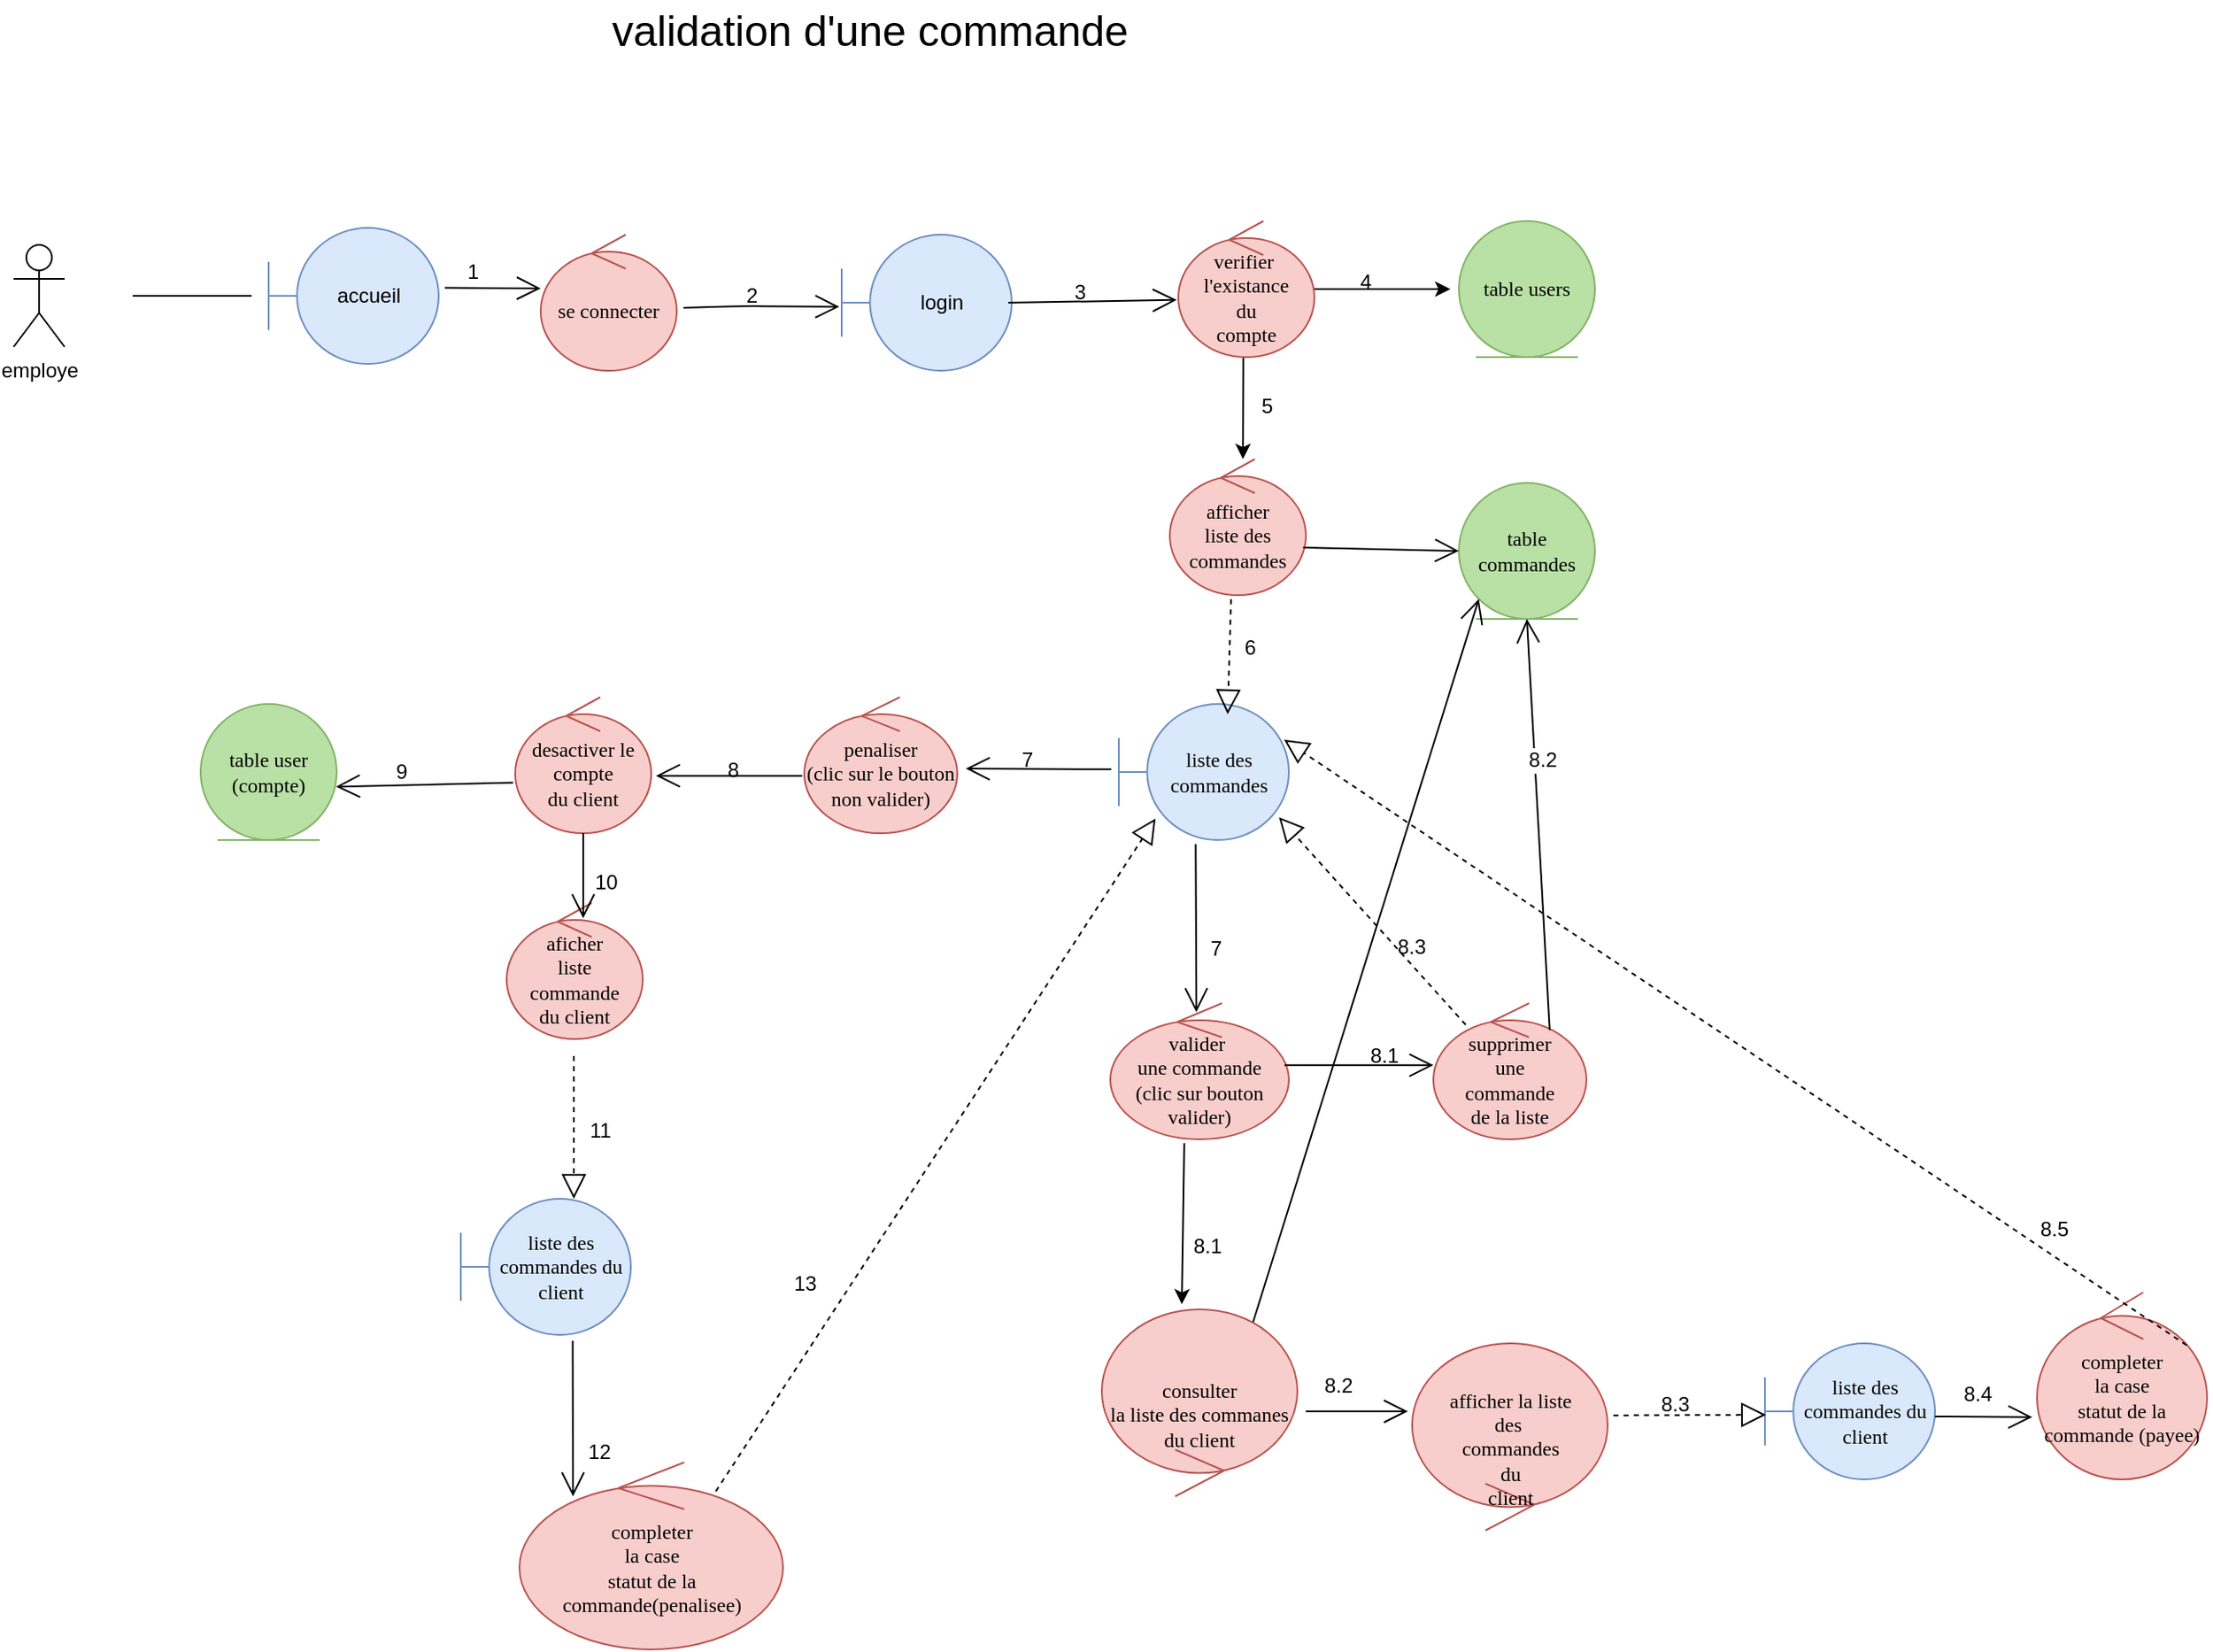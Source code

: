 <mxfile version="12.2.0" type="device" pages="1"><diagram id="rj0JYx3xCOyGP95SYzzA" name="Page-1"><mxGraphModel dx="1874" dy="3785" grid="1" gridSize="10" guides="1" tooltips="1" connect="1" arrows="1" fold="1" page="1" pageScale="1" pageWidth="850" pageHeight="1100" math="0" shadow="0"><root><mxCell id="0"/><mxCell id="1" parent="0"/><mxCell id="bEZ-WBPKMRbsuy6cNPzA-1" value="employe&lt;br&gt;" style="shape=umlActor;verticalLabelPosition=bottom;labelBackgroundColor=#ffffff;verticalAlign=top;html=1;outlineConnect=0;" vertex="1" parent="1"><mxGeometry x="-720" y="-3126" width="30" height="60" as="geometry"/></mxCell><mxCell id="bEZ-WBPKMRbsuy6cNPzA-2" value="accueil" style="shape=umlBoundary;whiteSpace=wrap;html=1;fillColor=#dae8fc;strokeColor=#6c8ebf;" vertex="1" parent="1"><mxGeometry x="-570" y="-3136" width="100" height="80" as="geometry"/></mxCell><mxCell id="bEZ-WBPKMRbsuy6cNPzA-3" value="" style="line;strokeWidth=1;fillColor=none;align=left;verticalAlign=middle;spacingTop=-1;spacingLeft=3;spacingRight=3;rotatable=0;labelPosition=right;points=[];portConstraint=eastwest;fontFamily=Verdana;" vertex="1" parent="1"><mxGeometry x="-650" y="-3100" width="70" height="8" as="geometry"/></mxCell><mxCell id="bEZ-WBPKMRbsuy6cNPzA-4" value="afficher&lt;br&gt;liste des commandes&lt;br&gt;" style="ellipse;shape=umlControl;whiteSpace=wrap;html=1;fontFamily=Verdana;fillColor=#f8cecc;strokeColor=#b85450;" vertex="1" parent="1"><mxGeometry x="-40" y="-3000" width="80" height="80" as="geometry"/></mxCell><mxCell id="bEZ-WBPKMRbsuy6cNPzA-6" value="table commandes" style="ellipse;shape=umlEntity;whiteSpace=wrap;html=1;fontFamily=Verdana;fillColor=#B9E0A5;strokeColor=#82b366;" vertex="1" parent="1"><mxGeometry x="130" y="-2986" width="80" height="80" as="geometry"/></mxCell><mxCell id="bEZ-WBPKMRbsuy6cNPzA-7" value="" style="endArrow=classic;html=1;exitX=0.478;exitY=1;exitDx=0;exitDy=0;exitPerimeter=0;" edge="1" parent="1" source="bEZ-WBPKMRbsuy6cNPzA-99"><mxGeometry width="50" height="50" relative="1" as="geometry"><mxPoint x="-78.5" y="-3016" as="sourcePoint"/><mxPoint x="3" y="-3000" as="targetPoint"/></mxGeometry></mxCell><mxCell id="bEZ-WBPKMRbsuy6cNPzA-8" value="liste des commandes&lt;br&gt;" style="shape=umlBoundary;whiteSpace=wrap;html=1;fontFamily=Verdana;fillColor=#dae8fc;strokeColor=#6c8ebf;" vertex="1" parent="1"><mxGeometry x="-70" y="-2856" width="100" height="80" as="geometry"/></mxCell><mxCell id="bEZ-WBPKMRbsuy6cNPzA-10" value="valider&amp;nbsp;&lt;br&gt;une commande&lt;br&gt;(clic sur bouton&lt;br&gt;valider)" style="ellipse;shape=umlControl;whiteSpace=wrap;html=1;fontFamily=Verdana;fillColor=#f8cecc;strokeColor=#b85450;" vertex="1" parent="1"><mxGeometry x="-75" y="-2680" width="105" height="80" as="geometry"/></mxCell><mxCell id="bEZ-WBPKMRbsuy6cNPzA-11" value="supprimer&lt;br&gt;une&lt;br&gt;commande&lt;br&gt;de la liste" style="ellipse;shape=umlControl;whiteSpace=wrap;html=1;fontFamily=Verdana;fillColor=#f8cecc;strokeColor=#b85450;" vertex="1" parent="1"><mxGeometry x="115" y="-2680" width="90" height="80" as="geometry"/></mxCell><mxCell id="bEZ-WBPKMRbsuy6cNPzA-12" value="" style="endArrow=block;dashed=1;endFill=0;endSize=12;html=1;exitX=0.211;exitY=0.158;exitDx=0;exitDy=0;exitPerimeter=0;entryX=0.942;entryY=0.833;entryDx=0;entryDy=0;entryPerimeter=0;" edge="1" parent="1" source="bEZ-WBPKMRbsuy6cNPzA-11" target="bEZ-WBPKMRbsuy6cNPzA-8"><mxGeometry width="160" relative="1" as="geometry"><mxPoint x="-80" y="-2806" as="sourcePoint"/><mxPoint x="80" y="-2806" as="targetPoint"/></mxGeometry></mxCell><mxCell id="bEZ-WBPKMRbsuy6cNPzA-14" value="" style="endArrow=open;endFill=1;endSize=12;html=1;entryX=0.482;entryY=0.065;entryDx=0;entryDy=0;entryPerimeter=0;exitX=0.452;exitY=1.03;exitDx=0;exitDy=0;exitPerimeter=0;" edge="1" parent="1" target="bEZ-WBPKMRbsuy6cNPzA-10" source="bEZ-WBPKMRbsuy6cNPzA-8"><mxGeometry width="160" relative="1" as="geometry"><mxPoint x="-194" y="-2754" as="sourcePoint"/><mxPoint x="-450" y="-2676" as="targetPoint"/></mxGeometry></mxCell><mxCell id="bEZ-WBPKMRbsuy6cNPzA-15" value="" style="endArrow=open;endFill=1;endSize=12;html=1;entryX=0;entryY=0.455;entryDx=0;entryDy=0;entryPerimeter=0;exitX=0.976;exitY=0.455;exitDx=0;exitDy=0;exitPerimeter=0;" edge="1" parent="1" source="bEZ-WBPKMRbsuy6cNPzA-10" target="bEZ-WBPKMRbsuy6cNPzA-11"><mxGeometry width="160" relative="1" as="geometry"><mxPoint x="10" y="-2650" as="sourcePoint"/><mxPoint x="-43" y="-2656" as="targetPoint"/></mxGeometry></mxCell><mxCell id="bEZ-WBPKMRbsuy6cNPzA-16" value="consulter&lt;br&gt;la liste des commanes du client" style="ellipse;shape=umlControl;whiteSpace=wrap;html=1;fontFamily=Verdana;fillColor=#f8cecc;strokeColor=#b85450;direction=west;" vertex="1" parent="1"><mxGeometry x="-80" y="-2500" width="115" height="110" as="geometry"/></mxCell><mxCell id="bEZ-WBPKMRbsuy6cNPzA-19" value="" style="endArrow=classic;html=1;exitX=0.414;exitY=1.028;exitDx=0;exitDy=0;exitPerimeter=0;entryX=0.591;entryY=1.027;entryDx=0;entryDy=0;entryPerimeter=0;" edge="1" parent="1" source="bEZ-WBPKMRbsuy6cNPzA-10" target="bEZ-WBPKMRbsuy6cNPzA-16"><mxGeometry width="50" height="50" relative="1" as="geometry"><mxPoint x="-390" y="-2576" as="sourcePoint"/><mxPoint x="-540" y="-2516" as="targetPoint"/></mxGeometry></mxCell><mxCell id="bEZ-WBPKMRbsuy6cNPzA-50" value="liste des commandes du client" style="shape=umlBoundary;whiteSpace=wrap;html=1;fontFamily=Verdana;fillColor=#dae8fc;strokeColor=#6c8ebf;" vertex="1" parent="1"><mxGeometry x="310" y="-2480" width="100" height="80" as="geometry"/></mxCell><mxCell id="bEZ-WBPKMRbsuy6cNPzA-51" value="completer&lt;br&gt;la case&lt;br&gt;statut de la commande (payee)" style="ellipse;shape=umlControl;whiteSpace=wrap;html=1;fontFamily=Verdana;fillColor=#f8cecc;strokeColor=#b85450;" vertex="1" parent="1"><mxGeometry x="470" y="-2510" width="100" height="110" as="geometry"/></mxCell><mxCell id="bEZ-WBPKMRbsuy6cNPzA-58" value="" style="endArrow=block;dashed=1;endFill=0;endSize=12;html=1;entryX=0.972;entryY=0.262;entryDx=0;entryDy=0;entryPerimeter=0;exitX=0.88;exitY=0.283;exitDx=0;exitDy=0;exitPerimeter=0;" edge="1" parent="1" source="bEZ-WBPKMRbsuy6cNPzA-51" target="bEZ-WBPKMRbsuy6cNPzA-8"><mxGeometry width="160" relative="1" as="geometry"><mxPoint x="180" y="-2581" as="sourcePoint"/><mxPoint x="-430" y="-2516" as="targetPoint"/></mxGeometry></mxCell><mxCell id="bEZ-WBPKMRbsuy6cNPzA-61" value="" style="endArrow=open;endFill=1;endSize=12;html=1;entryX=-0.028;entryY=0.667;entryDx=0;entryDy=0;entryPerimeter=0;" edge="1" parent="1" target="bEZ-WBPKMRbsuy6cNPzA-51"><mxGeometry width="160" relative="1" as="geometry"><mxPoint x="410" y="-2437" as="sourcePoint"/><mxPoint x="336" y="-2429" as="targetPoint"/></mxGeometry></mxCell><mxCell id="bEZ-WBPKMRbsuy6cNPzA-64" value="" style="endArrow=open;endFill=1;endSize=12;html=1;exitX=0.226;exitY=0.933;exitDx=0;exitDy=0;exitPerimeter=0;entryX=0;entryY=1;entryDx=0;entryDy=0;" edge="1" parent="1" source="bEZ-WBPKMRbsuy6cNPzA-16" target="bEZ-WBPKMRbsuy6cNPzA-6"><mxGeometry width="160" relative="1" as="geometry"><mxPoint x="-590" y="-2516" as="sourcePoint"/><mxPoint x="-430" y="-2516" as="targetPoint"/></mxGeometry></mxCell><mxCell id="bEZ-WBPKMRbsuy6cNPzA-69" value="&lt;font style=&quot;font-size: 25px&quot;&gt;validation d'une commande&lt;/font&gt;" style="text;html=1;resizable=0;points=[];autosize=1;align=left;verticalAlign=top;spacingTop=-4;" vertex="1" parent="1"><mxGeometry x="-370" y="-3270" width="320" height="20" as="geometry"/></mxCell><mxCell id="bEZ-WBPKMRbsuy6cNPzA-72" value="penaliser&lt;br&gt;(clic sur le bouton non valider)" style="ellipse;shape=umlControl;whiteSpace=wrap;html=1;fontFamily=Verdana;fillColor=#f8cecc;strokeColor=#b85450;" vertex="1" parent="1"><mxGeometry x="-255" y="-2860" width="90" height="80" as="geometry"/></mxCell><mxCell id="bEZ-WBPKMRbsuy6cNPzA-73" value="" style="endArrow=open;endFill=1;endSize=12;html=1;exitX=0.76;exitY=0.197;exitDx=0;exitDy=0;exitPerimeter=0;entryX=0.5;entryY=1;entryDx=0;entryDy=0;" edge="1" parent="1" source="bEZ-WBPKMRbsuy6cNPzA-11" target="bEZ-WBPKMRbsuy6cNPzA-6"><mxGeometry width="160" relative="1" as="geometry"><mxPoint x="-590" y="-2516" as="sourcePoint"/><mxPoint x="-430" y="-2516" as="targetPoint"/></mxGeometry></mxCell><mxCell id="bEZ-WBPKMRbsuy6cNPzA-118" value="8.2" style="text;html=1;resizable=0;points=[];align=center;verticalAlign=middle;labelBackgroundColor=#ffffff;" vertex="1" connectable="0" parent="bEZ-WBPKMRbsuy6cNPzA-73"><mxGeometry x="0.313" y="-4" relative="1" as="geometry"><mxPoint as="offset"/></mxGeometry></mxCell><mxCell id="bEZ-WBPKMRbsuy6cNPzA-74" value="table user&lt;br&gt;(compte)" style="ellipse;shape=umlEntity;whiteSpace=wrap;html=1;fontFamily=Verdana;fillColor=#B9E0A5;strokeColor=#82b366;" vertex="1" parent="1"><mxGeometry x="-610" y="-2856" width="80" height="80" as="geometry"/></mxCell><mxCell id="bEZ-WBPKMRbsuy6cNPzA-78" value="desactiver le compte&lt;br&gt;du client" style="ellipse;shape=umlControl;whiteSpace=wrap;html=1;fontFamily=Verdana;fillColor=#f8cecc;strokeColor=#b85450;" vertex="1" parent="1"><mxGeometry x="-425" y="-2860" width="80" height="80" as="geometry"/></mxCell><mxCell id="bEZ-WBPKMRbsuy6cNPzA-79" value="" style="endArrow=open;endFill=1;endSize=12;html=1;exitX=-0.013;exitY=0.578;exitDx=0;exitDy=0;exitPerimeter=0;entryX=1.035;entryY=0.578;entryDx=0;entryDy=0;entryPerimeter=0;" edge="1" parent="1" source="bEZ-WBPKMRbsuy6cNPzA-72" target="bEZ-WBPKMRbsuy6cNPzA-78"><mxGeometry width="160" relative="1" as="geometry"><mxPoint x="-690" y="-2516" as="sourcePoint"/><mxPoint x="-530" y="-2516" as="targetPoint"/></mxGeometry></mxCell><mxCell id="bEZ-WBPKMRbsuy6cNPzA-80" value="" style="endArrow=open;endFill=1;endSize=12;html=1;exitX=-0.015;exitY=0.628;exitDx=0;exitDy=0;exitPerimeter=0;entryX=0.995;entryY=0.608;entryDx=0;entryDy=0;entryPerimeter=0;" edge="1" parent="1" source="bEZ-WBPKMRbsuy6cNPzA-78" target="bEZ-WBPKMRbsuy6cNPzA-74"><mxGeometry width="160" relative="1" as="geometry"><mxPoint x="-710" y="-2516" as="sourcePoint"/><mxPoint x="-550" y="-2516" as="targetPoint"/></mxGeometry></mxCell><mxCell id="bEZ-WBPKMRbsuy6cNPzA-81" value="liste des commandes du client" style="shape=umlBoundary;whiteSpace=wrap;html=1;fontFamily=Verdana;fillColor=#dae8fc;strokeColor=#6c8ebf;" vertex="1" parent="1"><mxGeometry x="-457" y="-2565" width="100" height="80" as="geometry"/></mxCell><mxCell id="bEZ-WBPKMRbsuy6cNPzA-83" value="completer&lt;br&gt;la case&lt;br&gt;statut de la commande(penalisee)" style="ellipse;shape=umlControl;whiteSpace=wrap;html=1;fontFamily=Verdana;fillColor=#f8cecc;strokeColor=#b85450;" vertex="1" parent="1"><mxGeometry x="-422.5" y="-2410" width="155" height="110" as="geometry"/></mxCell><mxCell id="bEZ-WBPKMRbsuy6cNPzA-86" value="" style="endArrow=block;dashed=1;endFill=0;endSize=12;html=1;entryX=0.216;entryY=0.842;entryDx=0;entryDy=0;entryPerimeter=0;exitX=0.745;exitY=0.155;exitDx=0;exitDy=0;exitPerimeter=0;" edge="1" parent="1" source="bEZ-WBPKMRbsuy6cNPzA-83" target="bEZ-WBPKMRbsuy6cNPzA-8"><mxGeometry width="160" relative="1" as="geometry"><mxPoint x="-710" y="-2486" as="sourcePoint"/><mxPoint x="-550" y="-2486" as="targetPoint"/></mxGeometry></mxCell><mxCell id="bEZ-WBPKMRbsuy6cNPzA-88" value="se connecter" style="ellipse;shape=umlControl;whiteSpace=wrap;html=1;fontFamily=Verdana;fillColor=#f8cecc;strokeColor=#b85450;" vertex="1" parent="1"><mxGeometry x="-410" y="-3132" width="80" height="80" as="geometry"/></mxCell><mxCell id="bEZ-WBPKMRbsuy6cNPzA-89" value="" style="endArrow=open;endFill=1;endSize=12;html=1;exitX=1.036;exitY=0.44;exitDx=0;exitDy=0;exitPerimeter=0;entryX=0;entryY=0.395;entryDx=0;entryDy=0;entryPerimeter=0;" edge="1" parent="1" source="bEZ-WBPKMRbsuy6cNPzA-2" target="bEZ-WBPKMRbsuy6cNPzA-88"><mxGeometry width="160" relative="1" as="geometry"><mxPoint x="-460" y="-3014" as="sourcePoint"/><mxPoint x="-375" y="-3041" as="targetPoint"/></mxGeometry></mxCell><mxCell id="bEZ-WBPKMRbsuy6cNPzA-95" value="login" style="shape=umlBoundary;whiteSpace=wrap;html=1;fillColor=#dae8fc;strokeColor=#6c8ebf;" vertex="1" parent="1"><mxGeometry x="-233" y="-3132" width="100" height="80" as="geometry"/></mxCell><mxCell id="bEZ-WBPKMRbsuy6cNPzA-96" value="" style="endArrow=open;endFill=1;endSize=12;html=1;entryX=-0.014;entryY=0.53;entryDx=0;entryDy=0;entryPerimeter=0;" edge="1" parent="1" target="bEZ-WBPKMRbsuy6cNPzA-95"><mxGeometry width="160" relative="1" as="geometry"><mxPoint x="-326" y="-3089" as="sourcePoint"/><mxPoint x="-240" y="-3089.2" as="targetPoint"/><Array as="points"><mxPoint x="-290" y="-3090"/></Array></mxGeometry></mxCell><mxCell id="bEZ-WBPKMRbsuy6cNPzA-103" value="" style="edgeStyle=orthogonalEdgeStyle;rounded=0;orthogonalLoop=1;jettySize=auto;html=1;" edge="1" parent="1" source="bEZ-WBPKMRbsuy6cNPzA-99"><mxGeometry relative="1" as="geometry"><mxPoint x="125" y="-3100" as="targetPoint"/></mxGeometry></mxCell><mxCell id="bEZ-WBPKMRbsuy6cNPzA-99" value="verifier&amp;nbsp;&lt;br&gt;l'existance&lt;br&gt;du&lt;br&gt;compte" style="ellipse;shape=umlControl;whiteSpace=wrap;html=1;fontFamily=Verdana;fillColor=#f8cecc;strokeColor=#b85450;" vertex="1" parent="1"><mxGeometry x="-35" y="-3140" width="80" height="80" as="geometry"/></mxCell><mxCell id="bEZ-WBPKMRbsuy6cNPzA-100" value="table users" style="ellipse;shape=umlEntity;whiteSpace=wrap;html=1;fontFamily=Verdana;fillColor=#B9E0A5;strokeColor=#82b366;" vertex="1" parent="1"><mxGeometry x="130" y="-3140" width="80" height="80" as="geometry"/></mxCell><mxCell id="bEZ-WBPKMRbsuy6cNPzA-101" value="" style="endArrow=open;endFill=1;endSize=12;html=1;entryX=-0.012;entryY=0.58;entryDx=0;entryDy=0;entryPerimeter=0;" edge="1" parent="1" target="bEZ-WBPKMRbsuy6cNPzA-99"><mxGeometry width="160" relative="1" as="geometry"><mxPoint x="-135" y="-3092" as="sourcePoint"/><mxPoint x="-40" y="-3096" as="targetPoint"/></mxGeometry></mxCell><mxCell id="bEZ-WBPKMRbsuy6cNPzA-106" value="" style="endArrow=block;dashed=1;endFill=0;endSize=12;html=1;entryX=0.006;entryY=0.525;entryDx=0;entryDy=0;entryPerimeter=0;exitX=-0.029;exitY=0.615;exitDx=0;exitDy=0;exitPerimeter=0;" edge="1" parent="1" source="bEZ-WBPKMRbsuy6cNPzA-137" target="bEZ-WBPKMRbsuy6cNPzA-50"><mxGeometry width="160" relative="1" as="geometry"><mxPoint x="260" y="-2444" as="sourcePoint"/><mxPoint x="100" y="-2430" as="targetPoint"/></mxGeometry></mxCell><mxCell id="bEZ-WBPKMRbsuy6cNPzA-107" value="" style="endArrow=open;endFill=1;endSize=12;html=1;exitX=0.98;exitY=0.65;exitDx=0;exitDy=0;exitPerimeter=0;entryX=0;entryY=0.5;entryDx=0;entryDy=0;" edge="1" parent="1" source="bEZ-WBPKMRbsuy6cNPzA-4" target="bEZ-WBPKMRbsuy6cNPzA-6"><mxGeometry width="160" relative="1" as="geometry"><mxPoint x="-570" y="-2410" as="sourcePoint"/><mxPoint x="-410" y="-2410" as="targetPoint"/></mxGeometry></mxCell><mxCell id="bEZ-WBPKMRbsuy6cNPzA-108" value="" style="endArrow=block;dashed=1;endFill=0;endSize=12;html=1;exitX=0.45;exitY=1.03;exitDx=0;exitDy=0;exitPerimeter=0;" edge="1" parent="1" source="bEZ-WBPKMRbsuy6cNPzA-4"><mxGeometry width="160" relative="1" as="geometry"><mxPoint x="-115" y="-2894.5" as="sourcePoint"/><mxPoint x="-6" y="-2850" as="targetPoint"/><Array as="points"><mxPoint x="-6" y="-2850"/></Array></mxGeometry></mxCell><mxCell id="bEZ-WBPKMRbsuy6cNPzA-109" value="" style="endArrow=open;endFill=1;endSize=12;html=1;exitX=-0.044;exitY=0.48;exitDx=0;exitDy=0;exitPerimeter=0;" edge="1" parent="1" source="bEZ-WBPKMRbsuy6cNPzA-8"><mxGeometry width="160" relative="1" as="geometry"><mxPoint x="-170" y="-2840" as="sourcePoint"/><mxPoint x="-160" y="-2818" as="targetPoint"/></mxGeometry></mxCell><mxCell id="bEZ-WBPKMRbsuy6cNPzA-110" value="1" style="text;html=1;resizable=0;points=[];autosize=1;align=left;verticalAlign=top;spacingTop=-4;" vertex="1" parent="1"><mxGeometry x="-455" y="-3120" width="20" height="20" as="geometry"/></mxCell><mxCell id="bEZ-WBPKMRbsuy6cNPzA-111" value="2" style="text;html=1;resizable=0;points=[];autosize=1;align=left;verticalAlign=top;spacingTop=-4;" vertex="1" parent="1"><mxGeometry x="-291.5" y="-3106" width="20" height="20" as="geometry"/></mxCell><mxCell id="bEZ-WBPKMRbsuy6cNPzA-112" value="3" style="text;html=1;resizable=0;points=[];autosize=1;align=left;verticalAlign=top;spacingTop=-4;" vertex="1" parent="1"><mxGeometry x="-98" y="-3108" width="20" height="20" as="geometry"/></mxCell><mxCell id="bEZ-WBPKMRbsuy6cNPzA-113" value="4" style="text;html=1;resizable=0;points=[];autosize=1;align=left;verticalAlign=top;spacingTop=-4;" vertex="1" parent="1"><mxGeometry x="70" y="-3114" width="20" height="20" as="geometry"/></mxCell><mxCell id="bEZ-WBPKMRbsuy6cNPzA-114" value="5" style="text;html=1;resizable=0;points=[];autosize=1;align=left;verticalAlign=top;spacingTop=-4;" vertex="1" parent="1"><mxGeometry x="12" y="-3041" width="20" height="20" as="geometry"/></mxCell><mxCell id="bEZ-WBPKMRbsuy6cNPzA-115" value="6" style="text;html=1;resizable=0;points=[];autosize=1;align=left;verticalAlign=top;spacingTop=-4;" vertex="1" parent="1"><mxGeometry x="2" y="-2899" width="20" height="20" as="geometry"/></mxCell><mxCell id="bEZ-WBPKMRbsuy6cNPzA-116" value="7" style="text;html=1;resizable=0;points=[];autosize=1;align=left;verticalAlign=top;spacingTop=-4;" vertex="1" parent="1"><mxGeometry x="-18" y="-2722" width="20" height="20" as="geometry"/></mxCell><mxCell id="bEZ-WBPKMRbsuy6cNPzA-117" value="8.1" style="text;html=1;resizable=0;points=[];autosize=1;align=left;verticalAlign=top;spacingTop=-4;" vertex="1" parent="1"><mxGeometry x="76" y="-2659" width="30" height="20" as="geometry"/></mxCell><mxCell id="bEZ-WBPKMRbsuy6cNPzA-119" value="8.3" style="text;html=1;resizable=0;points=[];autosize=1;align=left;verticalAlign=top;spacingTop=-4;" vertex="1" parent="1"><mxGeometry x="92" y="-2723" width="30" height="20" as="geometry"/></mxCell><mxCell id="bEZ-WBPKMRbsuy6cNPzA-120" value="8.1" style="text;html=1;resizable=0;points=[];autosize=1;align=left;verticalAlign=top;spacingTop=-4;" vertex="1" parent="1"><mxGeometry x="-28" y="-2547" width="30" height="20" as="geometry"/></mxCell><mxCell id="bEZ-WBPKMRbsuy6cNPzA-123" value="7" style="text;html=1;resizable=0;points=[];autosize=1;align=left;verticalAlign=top;spacingTop=-4;" vertex="1" parent="1"><mxGeometry x="-129" y="-2833" width="20" height="20" as="geometry"/></mxCell><mxCell id="bEZ-WBPKMRbsuy6cNPzA-124" value="8" style="text;html=1;resizable=0;points=[];autosize=1;align=left;verticalAlign=top;spacingTop=-4;" vertex="1" parent="1"><mxGeometry x="-302" y="-2827" width="20" height="20" as="geometry"/></mxCell><mxCell id="bEZ-WBPKMRbsuy6cNPzA-125" value="9" style="text;html=1;resizable=0;points=[];autosize=1;align=left;verticalAlign=top;spacingTop=-4;" vertex="1" parent="1"><mxGeometry x="-497.5" y="-2826" width="20" height="20" as="geometry"/></mxCell><mxCell id="bEZ-WBPKMRbsuy6cNPzA-127" value="aficher&lt;br&gt;liste&lt;br&gt;commande&lt;br&gt;du client" style="ellipse;shape=umlControl;whiteSpace=wrap;html=1;fontFamily=Verdana;fillColor=#f8cecc;strokeColor=#b85450;" vertex="1" parent="1"><mxGeometry x="-430" y="-2739" width="80" height="80" as="geometry"/></mxCell><mxCell id="bEZ-WBPKMRbsuy6cNPzA-129" value="" style="endArrow=block;dashed=1;endFill=0;endSize=12;html=1;" edge="1" parent="1"><mxGeometry width="160" relative="1" as="geometry"><mxPoint x="-390.5" y="-2649" as="sourcePoint"/><mxPoint x="-390.5" y="-2565" as="targetPoint"/><Array as="points"><mxPoint x="-390.5" y="-2565"/></Array></mxGeometry></mxCell><mxCell id="bEZ-WBPKMRbsuy6cNPzA-130" value="" style="endArrow=open;endFill=1;endSize=12;html=1;" edge="1" parent="1" source="bEZ-WBPKMRbsuy6cNPzA-78"><mxGeometry width="160" relative="1" as="geometry"><mxPoint x="-385" y="-2780" as="sourcePoint"/><mxPoint x="-385" y="-2730" as="targetPoint"/></mxGeometry></mxCell><mxCell id="bEZ-WBPKMRbsuy6cNPzA-131" value="" style="endArrow=open;endFill=1;endSize=12;html=1;exitX=0.658;exitY=1.043;exitDx=0;exitDy=0;exitPerimeter=0;" edge="1" parent="1" source="bEZ-WBPKMRbsuy6cNPzA-81"><mxGeometry width="160" relative="1" as="geometry"><mxPoint x="-620" y="-2280" as="sourcePoint"/><mxPoint x="-391" y="-2390" as="targetPoint"/></mxGeometry></mxCell><mxCell id="bEZ-WBPKMRbsuy6cNPzA-133" value="10" style="text;html=1;resizable=0;points=[];autosize=1;align=left;verticalAlign=top;spacingTop=-4;" vertex="1" parent="1"><mxGeometry x="-380" y="-2761" width="30" height="20" as="geometry"/></mxCell><mxCell id="bEZ-WBPKMRbsuy6cNPzA-134" value="11" style="text;html=1;resizable=0;points=[];autosize=1;align=left;verticalAlign=top;spacingTop=-4;" vertex="1" parent="1"><mxGeometry x="-383" y="-2615" width="30" height="20" as="geometry"/></mxCell><mxCell id="bEZ-WBPKMRbsuy6cNPzA-135" value="12" style="text;html=1;resizable=0;points=[];autosize=1;align=left;verticalAlign=top;spacingTop=-4;" vertex="1" parent="1"><mxGeometry x="-384" y="-2426" width="30" height="20" as="geometry"/></mxCell><mxCell id="bEZ-WBPKMRbsuy6cNPzA-136" value="13" style="text;html=1;resizable=0;points=[];autosize=1;align=left;verticalAlign=top;spacingTop=-4;" vertex="1" parent="1"><mxGeometry x="-263" y="-2525" width="30" height="20" as="geometry"/></mxCell><mxCell id="bEZ-WBPKMRbsuy6cNPzA-137" value="afficher la liste&lt;br&gt;des&amp;nbsp;&lt;br&gt;commandes&lt;br&gt;du&lt;br&gt;client" style="ellipse;shape=umlControl;whiteSpace=wrap;html=1;fontFamily=Verdana;fillColor=#f8cecc;strokeColor=#b85450;direction=west;" vertex="1" parent="1"><mxGeometry x="102.5" y="-2480" width="115" height="110" as="geometry"/></mxCell><mxCell id="bEZ-WBPKMRbsuy6cNPzA-138" value="" style="endArrow=open;endFill=1;endSize=12;html=1;" edge="1" parent="1"><mxGeometry width="160" relative="1" as="geometry"><mxPoint x="40" y="-2440" as="sourcePoint"/><mxPoint x="100" y="-2440" as="targetPoint"/></mxGeometry></mxCell><mxCell id="bEZ-WBPKMRbsuy6cNPzA-139" value="8.2" style="text;html=1;resizable=0;points=[];autosize=1;align=left;verticalAlign=top;spacingTop=-4;" vertex="1" parent="1"><mxGeometry x="49" y="-2465" width="30" height="20" as="geometry"/></mxCell><mxCell id="bEZ-WBPKMRbsuy6cNPzA-142" value="8.3" style="text;html=1;resizable=0;points=[];autosize=1;align=left;verticalAlign=top;spacingTop=-4;" vertex="1" parent="1"><mxGeometry x="247" y="-2454" width="30" height="20" as="geometry"/></mxCell><mxCell id="bEZ-WBPKMRbsuy6cNPzA-143" value="8.4" style="text;html=1;resizable=0;points=[];autosize=1;align=left;verticalAlign=top;spacingTop=-4;" vertex="1" parent="1"><mxGeometry x="425" y="-2460" width="30" height="20" as="geometry"/></mxCell><mxCell id="bEZ-WBPKMRbsuy6cNPzA-144" value="8.5" style="text;html=1;resizable=0;points=[];autosize=1;align=left;verticalAlign=top;spacingTop=-4;" vertex="1" parent="1"><mxGeometry x="470" y="-2557" width="30" height="20" as="geometry"/></mxCell></root></mxGraphModel></diagram></mxfile>